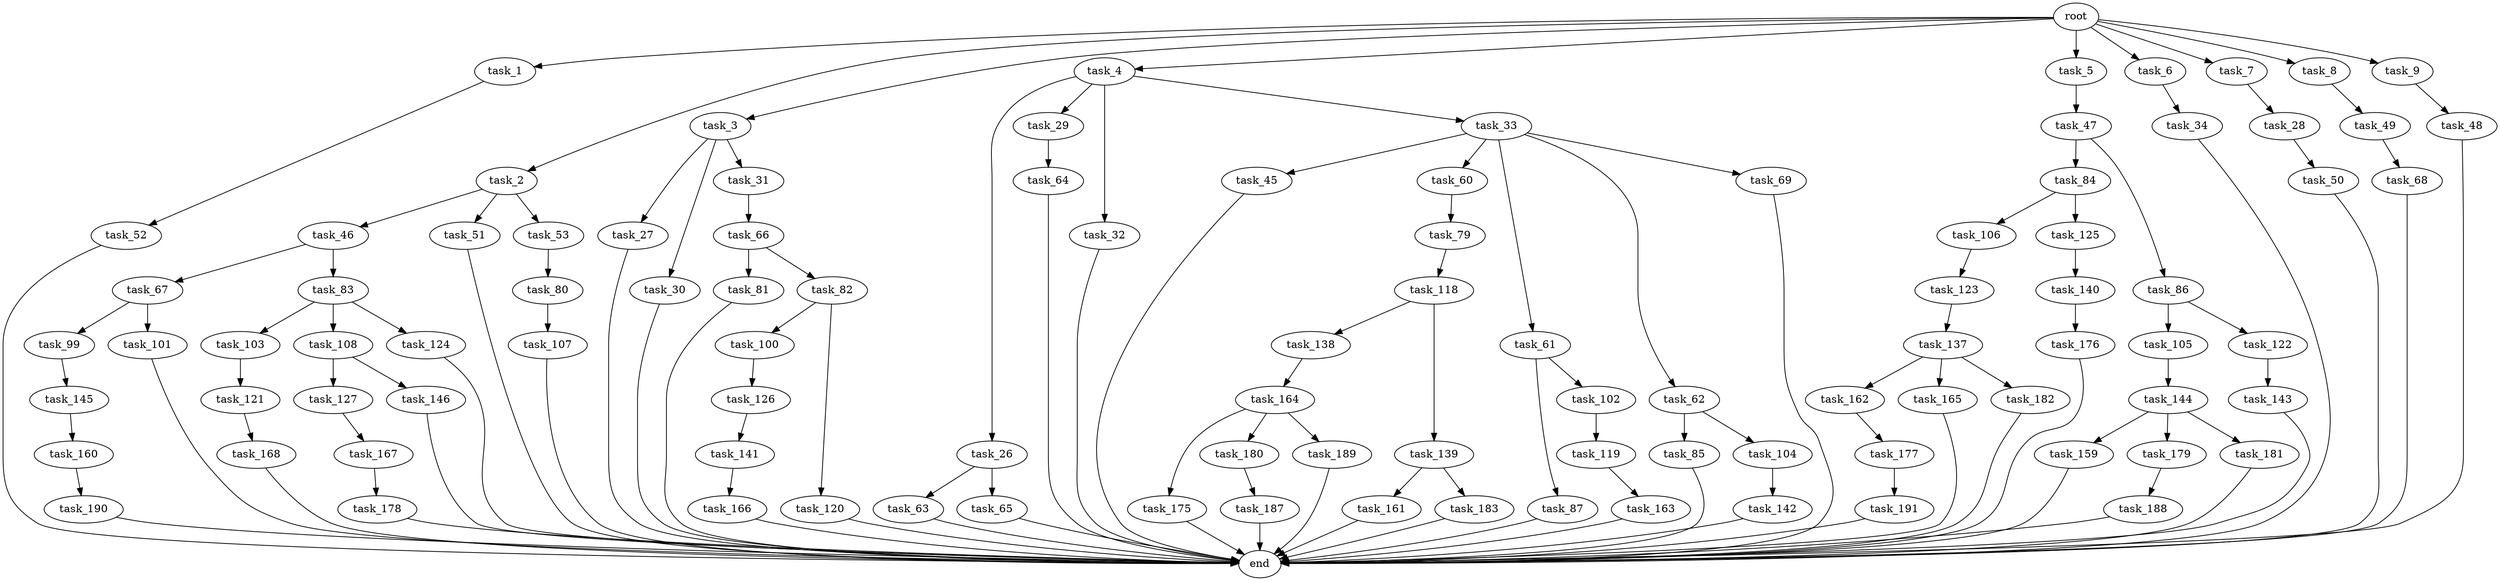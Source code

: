 digraph G {
  root [size="0.000000"];
  task_1 [size="10.240000"];
  task_2 [size="10.240000"];
  task_3 [size="10.240000"];
  task_4 [size="10.240000"];
  task_5 [size="10.240000"];
  task_6 [size="10.240000"];
  task_7 [size="10.240000"];
  task_8 [size="10.240000"];
  task_9 [size="10.240000"];
  task_26 [size="5497558138.880000"];
  task_27 [size="4209067950.080000"];
  task_28 [size="1374389534.720000"];
  task_29 [size="5497558138.880000"];
  task_30 [size="4209067950.080000"];
  task_31 [size="4209067950.080000"];
  task_32 [size="5497558138.880000"];
  task_33 [size="5497558138.880000"];
  task_34 [size="2147483648.000000"];
  task_45 [size="2147483648.000000"];
  task_46 [size="5497558138.880000"];
  task_47 [size="4209067950.080000"];
  task_48 [size="2147483648.000000"];
  task_49 [size="6957847019.520000"];
  task_50 [size="1374389534.720000"];
  task_51 [size="5497558138.880000"];
  task_52 [size="1374389534.720000"];
  task_53 [size="5497558138.880000"];
  task_60 [size="2147483648.000000"];
  task_61 [size="2147483648.000000"];
  task_62 [size="2147483648.000000"];
  task_63 [size="5497558138.880000"];
  task_64 [size="4209067950.080000"];
  task_65 [size="5497558138.880000"];
  task_66 [size="6957847019.520000"];
  task_67 [size="4209067950.080000"];
  task_68 [size="343597383.680000"];
  task_69 [size="2147483648.000000"];
  task_79 [size="2147483648.000000"];
  task_80 [size="8589934592.000000"];
  task_81 [size="4209067950.080000"];
  task_82 [size="4209067950.080000"];
  task_83 [size="4209067950.080000"];
  task_84 [size="5497558138.880000"];
  task_85 [size="2147483648.000000"];
  task_86 [size="5497558138.880000"];
  task_87 [size="773094113.280000"];
  task_99 [size="343597383.680000"];
  task_100 [size="2147483648.000000"];
  task_101 [size="343597383.680000"];
  task_102 [size="773094113.280000"];
  task_103 [size="343597383.680000"];
  task_104 [size="2147483648.000000"];
  task_105 [size="1374389534.720000"];
  task_106 [size="6957847019.520000"];
  task_107 [size="3092376453.120000"];
  task_108 [size="343597383.680000"];
  task_118 [size="5497558138.880000"];
  task_119 [size="5497558138.880000"];
  task_120 [size="2147483648.000000"];
  task_121 [size="343597383.680000"];
  task_122 [size="1374389534.720000"];
  task_123 [size="4209067950.080000"];
  task_124 [size="343597383.680000"];
  task_125 [size="6957847019.520000"];
  task_126 [size="2147483648.000000"];
  task_127 [size="5497558138.880000"];
  task_137 [size="343597383.680000"];
  task_138 [size="2147483648.000000"];
  task_139 [size="2147483648.000000"];
  task_140 [size="343597383.680000"];
  task_141 [size="8589934592.000000"];
  task_142 [size="773094113.280000"];
  task_143 [size="343597383.680000"];
  task_144 [size="6957847019.520000"];
  task_145 [size="773094113.280000"];
  task_146 [size="5497558138.880000"];
  task_159 [size="343597383.680000"];
  task_160 [size="1374389534.720000"];
  task_161 [size="5497558138.880000"];
  task_162 [size="2147483648.000000"];
  task_163 [size="4209067950.080000"];
  task_164 [size="8589934592.000000"];
  task_165 [size="2147483648.000000"];
  task_166 [size="773094113.280000"];
  task_167 [size="343597383.680000"];
  task_168 [size="3092376453.120000"];
  task_175 [size="3092376453.120000"];
  task_176 [size="8589934592.000000"];
  task_177 [size="4209067950.080000"];
  task_178 [size="2147483648.000000"];
  task_179 [size="343597383.680000"];
  task_180 [size="3092376453.120000"];
  task_181 [size="343597383.680000"];
  task_182 [size="2147483648.000000"];
  task_183 [size="5497558138.880000"];
  task_187 [size="773094113.280000"];
  task_188 [size="3092376453.120000"];
  task_189 [size="3092376453.120000"];
  task_190 [size="3092376453.120000"];
  task_191 [size="5497558138.880000"];
  end [size="0.000000"];

  root -> task_1 [size="1.000000"];
  root -> task_2 [size="1.000000"];
  root -> task_3 [size="1.000000"];
  root -> task_4 [size="1.000000"];
  root -> task_5 [size="1.000000"];
  root -> task_6 [size="1.000000"];
  root -> task_7 [size="1.000000"];
  root -> task_8 [size="1.000000"];
  root -> task_9 [size="1.000000"];
  task_1 -> task_52 [size="134217728.000000"];
  task_2 -> task_46 [size="536870912.000000"];
  task_2 -> task_51 [size="536870912.000000"];
  task_2 -> task_53 [size="536870912.000000"];
  task_3 -> task_27 [size="411041792.000000"];
  task_3 -> task_30 [size="411041792.000000"];
  task_3 -> task_31 [size="411041792.000000"];
  task_4 -> task_26 [size="536870912.000000"];
  task_4 -> task_29 [size="536870912.000000"];
  task_4 -> task_32 [size="536870912.000000"];
  task_4 -> task_33 [size="536870912.000000"];
  task_5 -> task_47 [size="411041792.000000"];
  task_6 -> task_34 [size="209715200.000000"];
  task_7 -> task_28 [size="134217728.000000"];
  task_8 -> task_49 [size="679477248.000000"];
  task_9 -> task_48 [size="209715200.000000"];
  task_26 -> task_63 [size="536870912.000000"];
  task_26 -> task_65 [size="536870912.000000"];
  task_27 -> end [size="1.000000"];
  task_28 -> task_50 [size="134217728.000000"];
  task_29 -> task_64 [size="411041792.000000"];
  task_30 -> end [size="1.000000"];
  task_31 -> task_66 [size="679477248.000000"];
  task_32 -> end [size="1.000000"];
  task_33 -> task_45 [size="209715200.000000"];
  task_33 -> task_60 [size="209715200.000000"];
  task_33 -> task_61 [size="209715200.000000"];
  task_33 -> task_62 [size="209715200.000000"];
  task_33 -> task_69 [size="209715200.000000"];
  task_34 -> end [size="1.000000"];
  task_45 -> end [size="1.000000"];
  task_46 -> task_67 [size="411041792.000000"];
  task_46 -> task_83 [size="411041792.000000"];
  task_47 -> task_84 [size="536870912.000000"];
  task_47 -> task_86 [size="536870912.000000"];
  task_48 -> end [size="1.000000"];
  task_49 -> task_68 [size="33554432.000000"];
  task_50 -> end [size="1.000000"];
  task_51 -> end [size="1.000000"];
  task_52 -> end [size="1.000000"];
  task_53 -> task_80 [size="838860800.000000"];
  task_60 -> task_79 [size="209715200.000000"];
  task_61 -> task_87 [size="75497472.000000"];
  task_61 -> task_102 [size="75497472.000000"];
  task_62 -> task_85 [size="209715200.000000"];
  task_62 -> task_104 [size="209715200.000000"];
  task_63 -> end [size="1.000000"];
  task_64 -> end [size="1.000000"];
  task_65 -> end [size="1.000000"];
  task_66 -> task_81 [size="411041792.000000"];
  task_66 -> task_82 [size="411041792.000000"];
  task_67 -> task_99 [size="33554432.000000"];
  task_67 -> task_101 [size="33554432.000000"];
  task_68 -> end [size="1.000000"];
  task_69 -> end [size="1.000000"];
  task_79 -> task_118 [size="536870912.000000"];
  task_80 -> task_107 [size="301989888.000000"];
  task_81 -> end [size="1.000000"];
  task_82 -> task_100 [size="209715200.000000"];
  task_82 -> task_120 [size="209715200.000000"];
  task_83 -> task_103 [size="33554432.000000"];
  task_83 -> task_108 [size="33554432.000000"];
  task_83 -> task_124 [size="33554432.000000"];
  task_84 -> task_106 [size="679477248.000000"];
  task_84 -> task_125 [size="679477248.000000"];
  task_85 -> end [size="1.000000"];
  task_86 -> task_105 [size="134217728.000000"];
  task_86 -> task_122 [size="134217728.000000"];
  task_87 -> end [size="1.000000"];
  task_99 -> task_145 [size="75497472.000000"];
  task_100 -> task_126 [size="209715200.000000"];
  task_101 -> end [size="1.000000"];
  task_102 -> task_119 [size="536870912.000000"];
  task_103 -> task_121 [size="33554432.000000"];
  task_104 -> task_142 [size="75497472.000000"];
  task_105 -> task_144 [size="679477248.000000"];
  task_106 -> task_123 [size="411041792.000000"];
  task_107 -> end [size="1.000000"];
  task_108 -> task_127 [size="536870912.000000"];
  task_108 -> task_146 [size="536870912.000000"];
  task_118 -> task_138 [size="209715200.000000"];
  task_118 -> task_139 [size="209715200.000000"];
  task_119 -> task_163 [size="411041792.000000"];
  task_120 -> end [size="1.000000"];
  task_121 -> task_168 [size="301989888.000000"];
  task_122 -> task_143 [size="33554432.000000"];
  task_123 -> task_137 [size="33554432.000000"];
  task_124 -> end [size="1.000000"];
  task_125 -> task_140 [size="33554432.000000"];
  task_126 -> task_141 [size="838860800.000000"];
  task_127 -> task_167 [size="33554432.000000"];
  task_137 -> task_162 [size="209715200.000000"];
  task_137 -> task_165 [size="209715200.000000"];
  task_137 -> task_182 [size="209715200.000000"];
  task_138 -> task_164 [size="838860800.000000"];
  task_139 -> task_161 [size="536870912.000000"];
  task_139 -> task_183 [size="536870912.000000"];
  task_140 -> task_176 [size="838860800.000000"];
  task_141 -> task_166 [size="75497472.000000"];
  task_142 -> end [size="1.000000"];
  task_143 -> end [size="1.000000"];
  task_144 -> task_159 [size="33554432.000000"];
  task_144 -> task_179 [size="33554432.000000"];
  task_144 -> task_181 [size="33554432.000000"];
  task_145 -> task_160 [size="134217728.000000"];
  task_146 -> end [size="1.000000"];
  task_159 -> end [size="1.000000"];
  task_160 -> task_190 [size="301989888.000000"];
  task_161 -> end [size="1.000000"];
  task_162 -> task_177 [size="411041792.000000"];
  task_163 -> end [size="1.000000"];
  task_164 -> task_175 [size="301989888.000000"];
  task_164 -> task_180 [size="301989888.000000"];
  task_164 -> task_189 [size="301989888.000000"];
  task_165 -> end [size="1.000000"];
  task_166 -> end [size="1.000000"];
  task_167 -> task_178 [size="209715200.000000"];
  task_168 -> end [size="1.000000"];
  task_175 -> end [size="1.000000"];
  task_176 -> end [size="1.000000"];
  task_177 -> task_191 [size="536870912.000000"];
  task_178 -> end [size="1.000000"];
  task_179 -> task_188 [size="301989888.000000"];
  task_180 -> task_187 [size="75497472.000000"];
  task_181 -> end [size="1.000000"];
  task_182 -> end [size="1.000000"];
  task_183 -> end [size="1.000000"];
  task_187 -> end [size="1.000000"];
  task_188 -> end [size="1.000000"];
  task_189 -> end [size="1.000000"];
  task_190 -> end [size="1.000000"];
  task_191 -> end [size="1.000000"];
}
